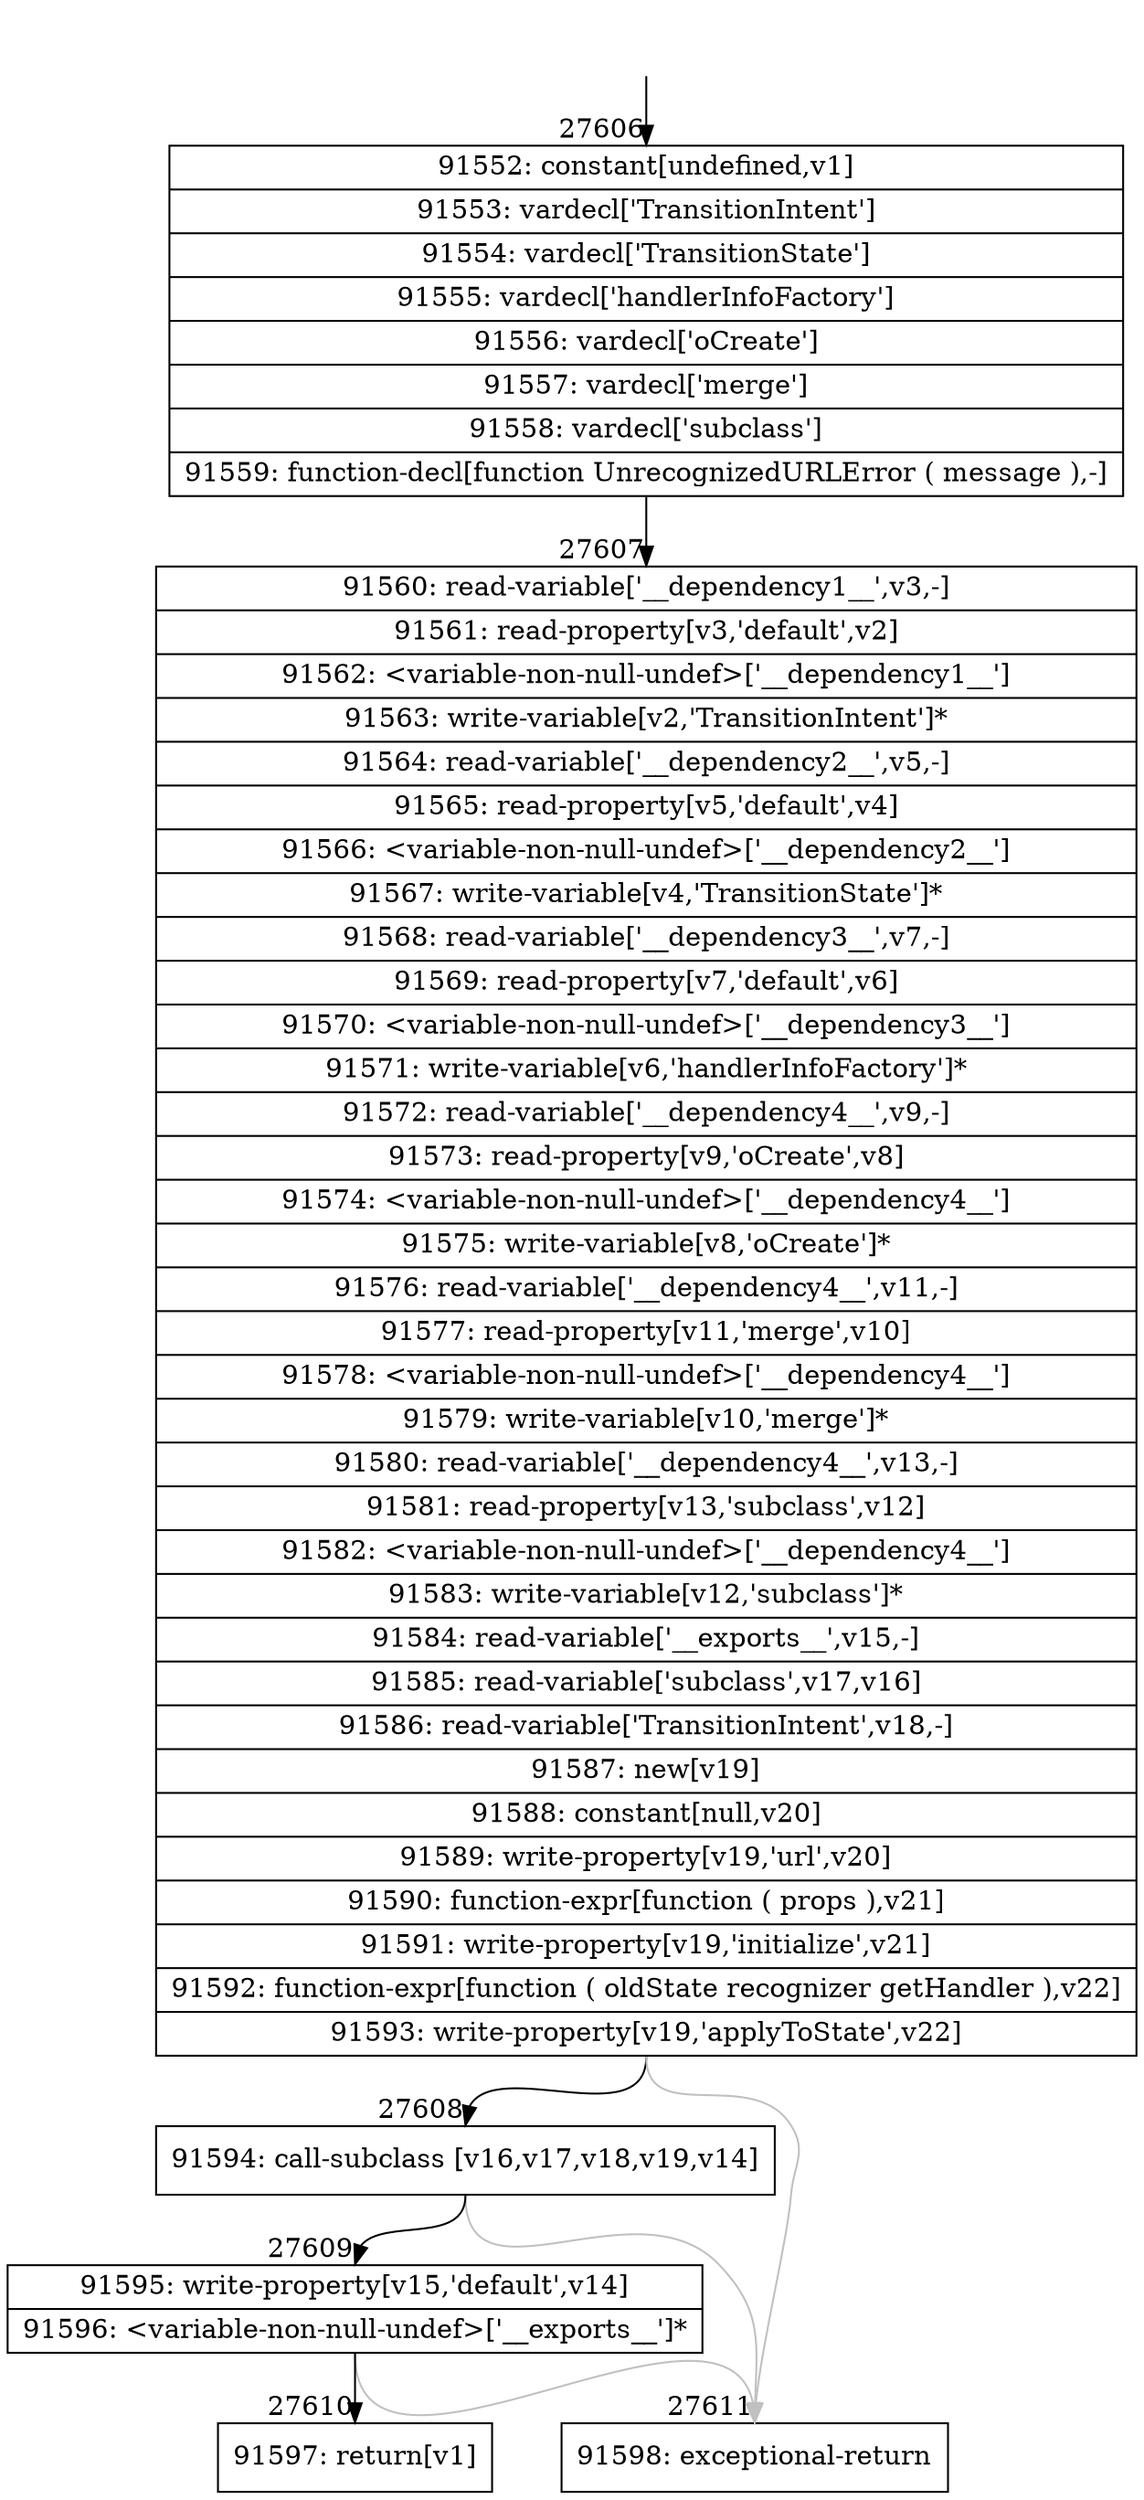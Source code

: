 digraph {
rankdir="TD"
BB_entry2401[shape=none,label=""];
BB_entry2401 -> BB27606 [tailport=s, headport=n, headlabel="    27606"]
BB27606 [shape=record label="{91552: constant[undefined,v1]|91553: vardecl['TransitionIntent']|91554: vardecl['TransitionState']|91555: vardecl['handlerInfoFactory']|91556: vardecl['oCreate']|91557: vardecl['merge']|91558: vardecl['subclass']|91559: function-decl[function UnrecognizedURLError ( message ),-]}" ] 
BB27606 -> BB27607 [tailport=s, headport=n, headlabel="      27607"]
BB27607 [shape=record label="{91560: read-variable['__dependency1__',v3,-]|91561: read-property[v3,'default',v2]|91562: \<variable-non-null-undef\>['__dependency1__']|91563: write-variable[v2,'TransitionIntent']*|91564: read-variable['__dependency2__',v5,-]|91565: read-property[v5,'default',v4]|91566: \<variable-non-null-undef\>['__dependency2__']|91567: write-variable[v4,'TransitionState']*|91568: read-variable['__dependency3__',v7,-]|91569: read-property[v7,'default',v6]|91570: \<variable-non-null-undef\>['__dependency3__']|91571: write-variable[v6,'handlerInfoFactory']*|91572: read-variable['__dependency4__',v9,-]|91573: read-property[v9,'oCreate',v8]|91574: \<variable-non-null-undef\>['__dependency4__']|91575: write-variable[v8,'oCreate']*|91576: read-variable['__dependency4__',v11,-]|91577: read-property[v11,'merge',v10]|91578: \<variable-non-null-undef\>['__dependency4__']|91579: write-variable[v10,'merge']*|91580: read-variable['__dependency4__',v13,-]|91581: read-property[v13,'subclass',v12]|91582: \<variable-non-null-undef\>['__dependency4__']|91583: write-variable[v12,'subclass']*|91584: read-variable['__exports__',v15,-]|91585: read-variable['subclass',v17,v16]|91586: read-variable['TransitionIntent',v18,-]|91587: new[v19]|91588: constant[null,v20]|91589: write-property[v19,'url',v20]|91590: function-expr[function ( props ),v21]|91591: write-property[v19,'initialize',v21]|91592: function-expr[function ( oldState recognizer getHandler ),v22]|91593: write-property[v19,'applyToState',v22]}" ] 
BB27607 -> BB27608 [tailport=s, headport=n, headlabel="      27608"]
BB27607 -> BB27611 [tailport=s, headport=n, color=gray, headlabel="      27611"]
BB27608 [shape=record label="{91594: call-subclass [v16,v17,v18,v19,v14]}" ] 
BB27608 -> BB27609 [tailport=s, headport=n, headlabel="      27609"]
BB27608 -> BB27611 [tailport=s, headport=n, color=gray]
BB27609 [shape=record label="{91595: write-property[v15,'default',v14]|91596: \<variable-non-null-undef\>['__exports__']*}" ] 
BB27609 -> BB27610 [tailport=s, headport=n, headlabel="      27610"]
BB27609 -> BB27611 [tailport=s, headport=n, color=gray]
BB27610 [shape=record label="{91597: return[v1]}" ] 
BB27611 [shape=record label="{91598: exceptional-return}" ] 
//#$~ 49579
}
